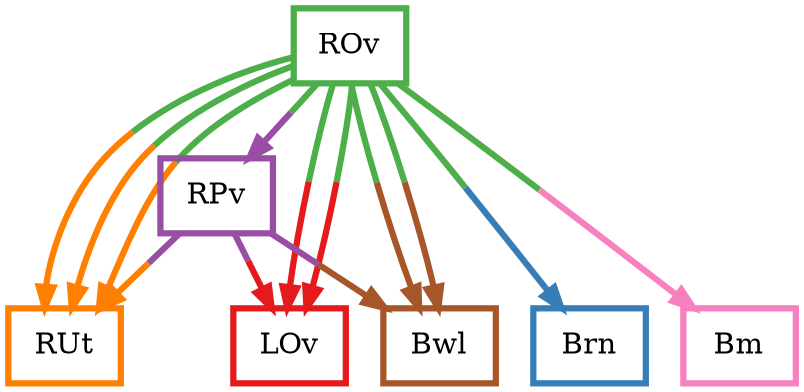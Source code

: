 digraph barS {
	{
		rank=same
	4 [shape=box,penwidth=3,colorscheme=set19,color=3,label="ROv"]
	}
	{
		rank=same
		6 [shape=box,penwidth=3,colorscheme=set19,color=5,label="RUt"]
		3 [shape=box,penwidth=3,colorscheme=set19,color=1,label="LOv"]
		2 [shape=box,penwidth=3,colorscheme=set19,color=7,label="Bwl"]
		1 [shape=box,penwidth=3,colorscheme=set19,color=2,label="Brn"]
		0 [shape=box,penwidth=3,colorscheme=set19,color=8,label="Bm"]
	}
	5 [shape=box,penwidth=3,colorscheme=set19,color=4,label="RPv"]
	5 -> 3 [penwidth=3,colorscheme=set19,color="4;0.5:1"]
	5 -> 2 [penwidth=3,colorscheme=set19,color="4;0.5:7"]
	5 -> 6 [penwidth=3,colorscheme=set19,color="4;0.5:5"]
	4 -> 3 [penwidth=3,colorscheme=set19,color="3;0.5:1"]
	4 -> 2 [penwidth=3,colorscheme=set19,color="3;0.5:7"]
	4 -> 6 [penwidth=3,colorscheme=set19,color="3;0.5:5"]
	4 -> 1 [penwidth=3,colorscheme=set19,color="3;0.5:2"]
	4 -> 0 [penwidth=3,colorscheme=set19,color="3;0.5:8"]
	4 -> 6 [penwidth=3,colorscheme=set19,color="3;0.5:5"]
	4 -> 5 [penwidth=3,colorscheme=set19,color="3;0.5:4"]
	4 -> 3 [penwidth=3,colorscheme=set19,color="3;0.5:1"]
	4 -> 2 [penwidth=3,colorscheme=set19,color="3;0.5:7"]
	4 -> 6 [penwidth=3,colorscheme=set19,color="3;0.5:5"]
}

